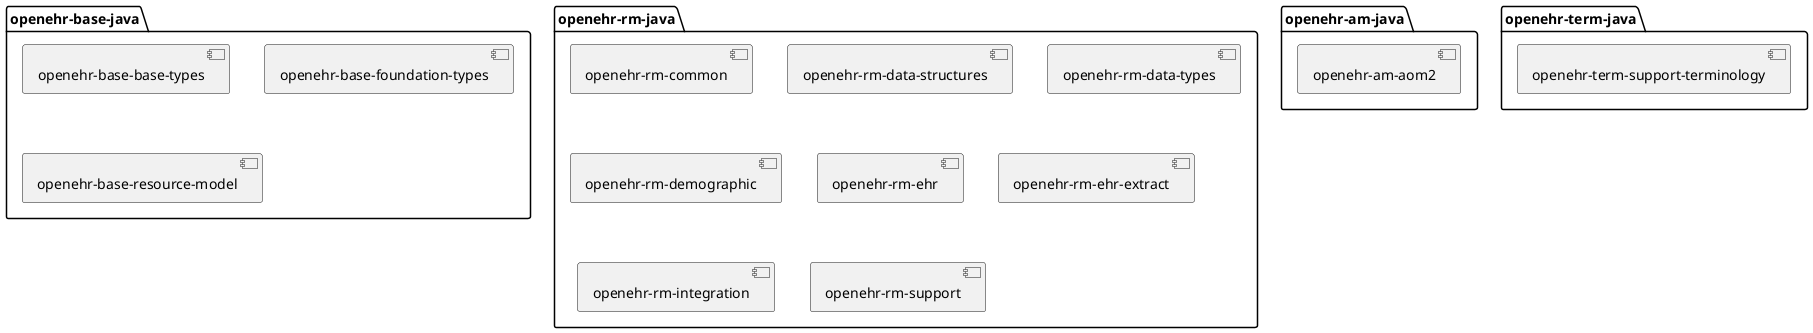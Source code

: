 @startuml undefined

package openehr-am-java {
  component "openehr-am-aom2" as aom2
}

package openehr-base-java {
  component "openehr-base-base-types" as baseTypes
  component "openehr-base-foundation-types" as foundationTypes
  component "openehr-base-resource-model" as resourceModel
}

package openehr-rm-java {
  component "openehr-rm-common" as common
  component "openehr-rm-data-structures" as dataStructures
  component "openehr-rm-data-types" as dataTypes
  component "openehr-rm-demographic" as demographic
  component "openehr-rm-ehr" as ehr
  component "openehr-rm-ehr-extract" as ehrExtract
  component "openehr-rm-integration" as integration
  component "openehr-rm-support" as support
}

package openehr-term-java {
  component "openehr-term-support-terminology" as supportTerminology
}

@enduml
